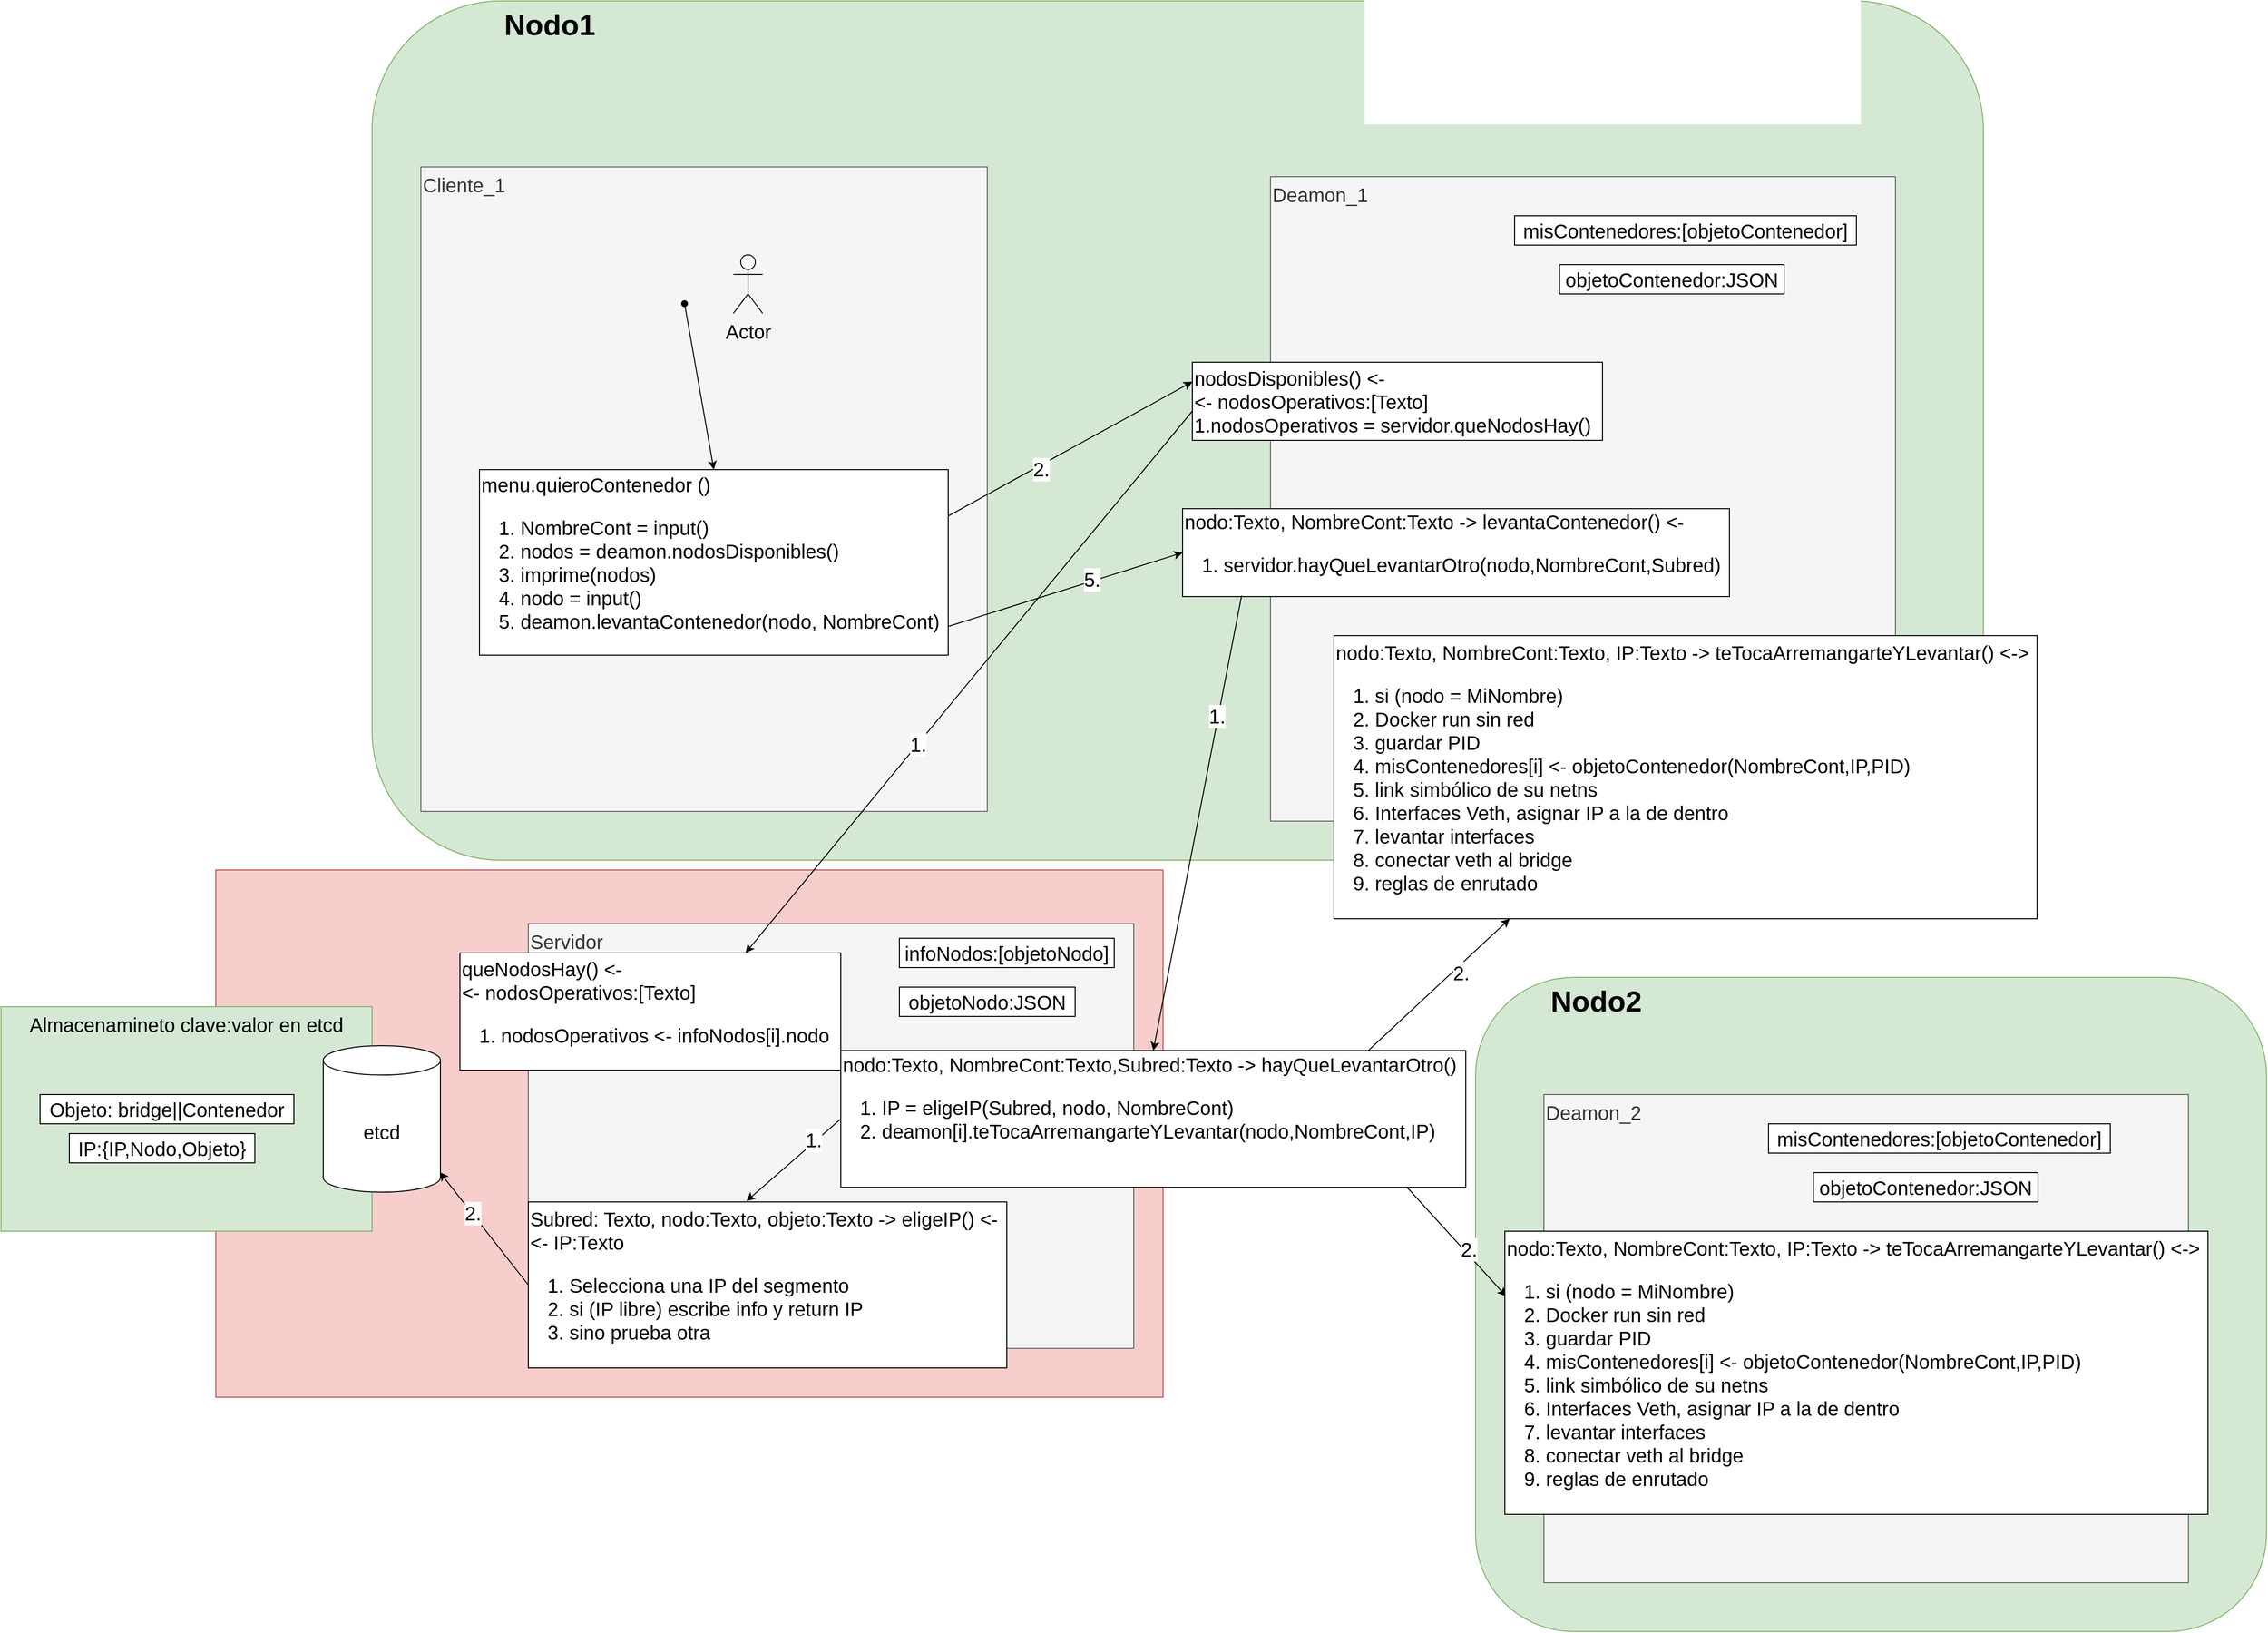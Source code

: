 <mxfile version="16.1.0" type="device"><diagram id="Bo1vm1GtF2s2q9uhik5N" name="Page-1"><mxGraphModel dx="3671" dy="2995" grid="1" gridSize="10" guides="1" tooltips="1" connect="1" arrows="1" fold="1" page="1" pageScale="1" pageWidth="827" pageHeight="1169" math="0" shadow="0"><root><mxCell id="0"/><mxCell id="1" parent="0"/><mxCell id="A93wRpt7AtXZhEI8fUxE-2" value="&amp;nbsp;&amp;nbsp;&amp;nbsp;&amp;nbsp;&amp;nbsp;&amp;nbsp;&amp;nbsp;&amp;nbsp; Nodo2" style="rounded=1;whiteSpace=wrap;html=1;fontSize=30;fillColor=#d5e8d4;strokeColor=#82b366;fontStyle=1;verticalAlign=top;align=left;" vertex="1" parent="1"><mxGeometry x="900" y="610" width="810" height="670" as="geometry"/></mxCell><mxCell id="A93wRpt7AtXZhEI8fUxE-1" value="&amp;nbsp;&amp;nbsp;&amp;nbsp;&amp;nbsp;&amp;nbsp;&amp;nbsp;&amp;nbsp;&amp;nbsp;&amp;nbsp;&amp;nbsp;&amp;nbsp;&amp;nbsp;&amp;nbsp;&amp;nbsp;&amp;nbsp; Nodo1" style="rounded=1;whiteSpace=wrap;html=1;fillColor=#d5e8d4;strokeColor=#82b366;fontSize=30;fontStyle=1;verticalAlign=top;align=left;" vertex="1" parent="1"><mxGeometry x="-230" y="-390" width="1650" height="880" as="geometry"/></mxCell><mxCell id="9ApNLY9pNHgR_KQC-bFs-1" value="" style="rounded=0;whiteSpace=wrap;html=1;fillColor=#f8cecc;strokeColor=#b85450;" parent="1" vertex="1"><mxGeometry x="-390" y="500" width="970" height="540" as="geometry"/></mxCell><mxCell id="9ApNLY9pNHgR_KQC-bFs-2" value="Cliente_1" style="rounded=0;whiteSpace=wrap;html=1;fillColor=#f5f5f5;fontColor=#333333;strokeColor=#666666;fontSize=20;align=left;horizontal=1;verticalAlign=top;" parent="1" vertex="1"><mxGeometry x="-180" y="-220" width="580" height="660" as="geometry"/></mxCell><mxCell id="9ApNLY9pNHgR_KQC-bFs-3" value="Deamon_1" style="rounded=0;whiteSpace=wrap;html=1;fillColor=#f5f5f5;fontColor=#333333;strokeColor=#666666;fontSize=20;align=left;horizontal=1;verticalAlign=top;" parent="1" vertex="1"><mxGeometry x="690" y="-210" width="640" height="660" as="geometry"/></mxCell><mxCell id="9ApNLY9pNHgR_KQC-bFs-4" value="Deamon_2" style="rounded=0;whiteSpace=wrap;html=1;fillColor=#f5f5f5;fontColor=#333333;strokeColor=#666666;fontSize=20;align=left;horizontal=1;verticalAlign=top;" parent="1" vertex="1"><mxGeometry x="970" y="730" width="660" height="500" as="geometry"/></mxCell><mxCell id="9ApNLY9pNHgR_KQC-bFs-6" value="Servidor" style="rounded=0;whiteSpace=wrap;html=1;fillColor=#f5f5f5;fontColor=#333333;strokeColor=#666666;fontSize=20;align=left;horizontal=1;verticalAlign=top;" parent="1" vertex="1"><mxGeometry x="-70" y="555" width="620" height="435" as="geometry"/></mxCell><mxCell id="9ApNLY9pNHgR_KQC-bFs-7" value="&lt;div&gt;menu.quieroContenedor ()&lt;/div&gt;&lt;div&gt;&lt;ol&gt;&lt;li&gt;NombreCont = input()&lt;/li&gt;&lt;li&gt;nodos = deamon.nodosDisponibles()&lt;/li&gt;&lt;li&gt;imprime(nodos)&lt;/li&gt;&lt;li&gt;nodo = input()&lt;/li&gt;&lt;li&gt;deamon.levantaContenedor(nodo, NombreCont)&lt;br&gt;&lt;/li&gt;&lt;/ol&gt;&lt;/div&gt;" style="rounded=0;whiteSpace=wrap;html=1;fontSize=20;autosize=1;align=left;" parent="1" vertex="1"><mxGeometry x="-120" y="90" width="480" height="190" as="geometry"/></mxCell><mxCell id="9ApNLY9pNHgR_KQC-bFs-20" value="&lt;div&gt;queNodosHay() &amp;lt;-&lt;/div&gt;&lt;div&gt;&amp;lt;- nodosOperativos:[Texto]&lt;/div&gt;&lt;div&gt;&lt;ol&gt;&lt;li&gt;nodosOperativos &amp;lt;- infoNodos[i].nodo&lt;br&gt;&lt;/li&gt;&lt;/ol&gt;&lt;/div&gt;" style="rounded=0;whiteSpace=wrap;html=1;fontSize=20;autosize=1;align=left;" parent="1" vertex="1"><mxGeometry x="-140" y="585" width="390" height="120" as="geometry"/></mxCell><mxCell id="9ApNLY9pNHgR_KQC-bFs-23" value="&lt;div&gt;nodo:Texto, NombreCont:Texto -&amp;gt; levantaContenedor() &amp;lt;-&lt;/div&gt;&lt;div&gt;&lt;ol&gt;&lt;li&gt;servidor.hayQueLevantarOtro(nodo,NombreCont,Subred)&lt;br&gt;&lt;/li&gt;&lt;/ol&gt;&lt;/div&gt;" style="rounded=0;whiteSpace=wrap;html=1;fontSize=20;autosize=1;align=left;" parent="1" vertex="1"><mxGeometry x="600" y="130" width="560" height="90" as="geometry"/></mxCell><mxCell id="9ApNLY9pNHgR_KQC-bFs-24" value="&lt;div&gt;nodo:Texto, NombreCont:Texto,Subred:Texto -&amp;gt; hayQueLevantarOtro() &lt;br&gt;&lt;/div&gt;&lt;div&gt;&lt;ol&gt;&lt;li&gt;IP = eligeIP(Subred, nodo, NombreCont)&lt;/li&gt;&lt;li&gt;deamon[i].teTocaArremangarteYLevantar(nodo,NombreCont,IP)&lt;br&gt;&lt;/li&gt;&lt;/ol&gt;&lt;/div&gt;&lt;div&gt;&lt;br&gt;&lt;/div&gt;" style="rounded=0;whiteSpace=wrap;html=1;fontSize=20;autosize=1;align=left;" parent="1" vertex="1"><mxGeometry x="250" y="685" width="640" height="140" as="geometry"/></mxCell><mxCell id="9ApNLY9pNHgR_KQC-bFs-25" value="" style="endArrow=classic;html=1;rounded=0;fontSize=20;exitX=0.999;exitY=0.846;exitDx=0;exitDy=0;entryX=0;entryY=0.5;entryDx=0;entryDy=0;exitPerimeter=0;" parent="1" source="9ApNLY9pNHgR_KQC-bFs-7" target="9ApNLY9pNHgR_KQC-bFs-23" edge="1"><mxGeometry width="50" height="50" relative="1" as="geometry"><mxPoint x="610" y="490" as="sourcePoint"/><mxPoint x="660" y="440" as="targetPoint"/></mxGeometry></mxCell><mxCell id="9ApNLY9pNHgR_KQC-bFs-26" value="5." style="edgeLabel;html=1;align=center;verticalAlign=middle;resizable=0;points=[];fontSize=20;" parent="9ApNLY9pNHgR_KQC-bFs-25" vertex="1" connectable="0"><mxGeometry x="0.235" y="2" relative="1" as="geometry"><mxPoint as="offset"/></mxGeometry></mxCell><mxCell id="9ApNLY9pNHgR_KQC-bFs-27" value="" style="endArrow=classic;html=1;rounded=0;fontSize=20;exitX=0.108;exitY=0.989;exitDx=0;exitDy=0;exitPerimeter=0;entryX=0.5;entryY=0;entryDx=0;entryDy=0;" parent="1" source="9ApNLY9pNHgR_KQC-bFs-23" target="9ApNLY9pNHgR_KQC-bFs-24" edge="1"><mxGeometry width="50" height="50" relative="1" as="geometry"><mxPoint x="610" y="550" as="sourcePoint"/><mxPoint x="660" y="500" as="targetPoint"/></mxGeometry></mxCell><mxCell id="9ApNLY9pNHgR_KQC-bFs-28" value="1." style="edgeLabel;html=1;align=center;verticalAlign=middle;resizable=0;points=[];fontSize=20;" parent="9ApNLY9pNHgR_KQC-bFs-27" vertex="1" connectable="0"><mxGeometry x="-0.473" y="-2" relative="1" as="geometry"><mxPoint as="offset"/></mxGeometry></mxCell><mxCell id="9ApNLY9pNHgR_KQC-bFs-31" value="" style="endArrow=classic;html=1;rounded=0;fontSize=20;exitX=0;exitY=0.5;exitDx=0;exitDy=0;entryX=0.456;entryY=-0.005;entryDx=0;entryDy=0;entryPerimeter=0;" parent="1" source="9ApNLY9pNHgR_KQC-bFs-24" target="mWxSw-eNhDSJomKQJLcw-7" edge="1"><mxGeometry width="50" height="50" relative="1" as="geometry"><mxPoint x="640" y="420" as="sourcePoint"/><mxPoint x="125" y="830" as="targetPoint"/></mxGeometry></mxCell><mxCell id="9ApNLY9pNHgR_KQC-bFs-32" value="1." style="edgeLabel;html=1;align=center;verticalAlign=middle;resizable=0;points=[];fontSize=20;" parent="9ApNLY9pNHgR_KQC-bFs-31" vertex="1" connectable="0"><mxGeometry x="-0.449" y="-3" relative="1" as="geometry"><mxPoint as="offset"/></mxGeometry></mxCell><mxCell id="9ApNLY9pNHgR_KQC-bFs-35" value="&lt;div&gt;nodo:Texto, NombreCont:Texto, IP:Texto -&amp;gt; teTocaArremangarteYLevantar() &amp;lt;-&amp;gt;&lt;/div&gt;&lt;div&gt;&lt;ol&gt;&lt;li&gt;si (nodo = MiNombre)&lt;/li&gt;&lt;li&gt;Docker run sin red&lt;/li&gt;&lt;li&gt;guardar PID&lt;/li&gt;&lt;li&gt;misContenedores[i] &amp;lt;- objetoContenedor(NombreCont,IP,PID)&lt;br&gt;&lt;/li&gt;&lt;li&gt;link simbólico de su netns&lt;/li&gt;&lt;li&gt;Interfaces Veth, asignar IP a la de dentro&lt;/li&gt;&lt;li&gt;levantar interfaces&lt;/li&gt;&lt;li&gt;conectar veth al bridge&lt;/li&gt;&lt;li&gt;reglas de enrutado&lt;/li&gt;&lt;/ol&gt;&lt;/div&gt;" style="rounded=0;whiteSpace=wrap;html=1;fontSize=20;autosize=1;align=left;" parent="1" vertex="1"><mxGeometry x="755" y="260" width="720" height="290" as="geometry"/></mxCell><mxCell id="9ApNLY9pNHgR_KQC-bFs-37" value="" style="endArrow=classic;html=1;rounded=0;fontSize=20;exitX=0.844;exitY=0;exitDx=0;exitDy=0;exitPerimeter=0;entryX=0.25;entryY=1;entryDx=0;entryDy=0;" parent="1" source="9ApNLY9pNHgR_KQC-bFs-24" target="9ApNLY9pNHgR_KQC-bFs-35" edge="1"><mxGeometry width="50" height="50" relative="1" as="geometry"><mxPoint x="770" y="490" as="sourcePoint"/><mxPoint x="820" y="440" as="targetPoint"/></mxGeometry></mxCell><mxCell id="9ApNLY9pNHgR_KQC-bFs-39" value="2." style="edgeLabel;html=1;align=center;verticalAlign=middle;resizable=0;points=[];fontSize=20;" parent="9ApNLY9pNHgR_KQC-bFs-37" vertex="1" connectable="0"><mxGeometry x="0.247" y="-6" relative="1" as="geometry"><mxPoint as="offset"/></mxGeometry></mxCell><mxCell id="9ApNLY9pNHgR_KQC-bFs-38" value="" style="endArrow=classic;html=1;rounded=0;fontSize=20;exitX=0.906;exitY=1;exitDx=0;exitDy=0;exitPerimeter=0;entryX=0.002;entryY=0.23;entryDx=0;entryDy=0;entryPerimeter=0;" parent="1" source="9ApNLY9pNHgR_KQC-bFs-24" target="mWxSw-eNhDSJomKQJLcw-17" edge="1"><mxGeometry width="50" height="50" relative="1" as="geometry"><mxPoint x="770" y="490" as="sourcePoint"/><mxPoint x="934.0" y="865" as="targetPoint"/></mxGeometry></mxCell><mxCell id="9ApNLY9pNHgR_KQC-bFs-40" value="2." style="edgeLabel;html=1;align=center;verticalAlign=middle;resizable=0;points=[];fontSize=20;" parent="9ApNLY9pNHgR_KQC-bFs-38" vertex="1" connectable="0"><mxGeometry x="0.164" y="3" relative="1" as="geometry"><mxPoint x="1" as="offset"/></mxGeometry></mxCell><mxCell id="9ApNLY9pNHgR_KQC-bFs-41" value="" style="endArrow=classic;html=1;rounded=0;fontSize=20;entryX=0.5;entryY=0;entryDx=0;entryDy=0;startArrow=oval;startFill=1;" parent="1" target="9ApNLY9pNHgR_KQC-bFs-7" edge="1"><mxGeometry width="50" height="50" relative="1" as="geometry"><mxPoint x="90" y="-80" as="sourcePoint"/><mxPoint x="90" y="60" as="targetPoint"/></mxGeometry></mxCell><mxCell id="9ApNLY9pNHgR_KQC-bFs-42" value="Actor" style="shape=umlActor;verticalLabelPosition=bottom;verticalAlign=top;html=1;outlineConnect=0;fontSize=20;" parent="1" vertex="1"><mxGeometry x="140" y="-130" width="30" height="60" as="geometry"/></mxCell><mxCell id="9ApNLY9pNHgR_KQC-bFs-43" value="&lt;div&gt;nodosDisponibles() &amp;lt;-&lt;/div&gt;&lt;div&gt;&amp;lt;- nodosOperativos:[Texto]&lt;/div&gt;&lt;div&gt;1.nodosOperativos = servidor.queNodosHay()&lt;br&gt;&lt;/div&gt;" style="rounded=0;whiteSpace=wrap;html=1;fontSize=20;autosize=1;align=left;" parent="1" vertex="1"><mxGeometry x="610" y="-20" width="420" height="80" as="geometry"/></mxCell><mxCell id="9ApNLY9pNHgR_KQC-bFs-44" value="" style="endArrow=classic;html=1;rounded=0;fontSize=20;exitX=0;exitY=0.625;exitDx=0;exitDy=0;exitPerimeter=0;entryX=0.75;entryY=0;entryDx=0;entryDy=0;" parent="1" source="9ApNLY9pNHgR_KQC-bFs-43" target="9ApNLY9pNHgR_KQC-bFs-20" edge="1"><mxGeometry width="50" height="50" relative="1" as="geometry"><mxPoint x="470" y="340" as="sourcePoint"/><mxPoint x="520" y="290" as="targetPoint"/></mxGeometry></mxCell><mxCell id="9ApNLY9pNHgR_KQC-bFs-45" value="1." style="edgeLabel;html=1;align=center;verticalAlign=middle;resizable=0;points=[];fontSize=20;" parent="9ApNLY9pNHgR_KQC-bFs-44" vertex="1" connectable="0"><mxGeometry x="0.229" relative="1" as="geometry"><mxPoint as="offset"/></mxGeometry></mxCell><mxCell id="9ApNLY9pNHgR_KQC-bFs-46" value="" style="endArrow=classic;html=1;rounded=0;fontSize=20;entryX=0;entryY=0.25;entryDx=0;entryDy=0;exitX=1;exitY=0.25;exitDx=0;exitDy=0;" parent="1" source="9ApNLY9pNHgR_KQC-bFs-7" target="9ApNLY9pNHgR_KQC-bFs-43" edge="1"><mxGeometry width="50" height="50" relative="1" as="geometry"><mxPoint x="470" y="370" as="sourcePoint"/><mxPoint x="520" y="320" as="targetPoint"/></mxGeometry></mxCell><mxCell id="9ApNLY9pNHgR_KQC-bFs-47" value="2." style="edgeLabel;html=1;align=center;verticalAlign=middle;resizable=0;points=[];fontSize=20;" parent="9ApNLY9pNHgR_KQC-bFs-46" vertex="1" connectable="0"><mxGeometry x="-0.256" y="-3" relative="1" as="geometry"><mxPoint as="offset"/></mxGeometry></mxCell><mxCell id="mWxSw-eNhDSJomKQJLcw-6" value="&lt;div align=&quot;left&quot;&gt;Almacenamineto clave:valor en etcd&lt;br&gt;&lt;/div&gt;" style="rounded=0;whiteSpace=wrap;html=1;fontSize=20;fillColor=#d5e8d4;strokeColor=#82b366;horizontal=1;verticalAlign=top;" parent="1" vertex="1"><mxGeometry x="-610" y="640" width="380" height="230" as="geometry"/></mxCell><mxCell id="mWxSw-eNhDSJomKQJLcw-7" value="&lt;div&gt;Subred: Texto, nodo:Texto, objeto:Texto -&amp;gt; eligeIP() &amp;lt;-&lt;/div&gt;&lt;div&gt;&amp;lt;- IP:Texto&lt;/div&gt;&lt;div&gt;&lt;ol&gt;&lt;li&gt;Selecciona una IP del segmento&lt;/li&gt;&lt;li&gt;si (IP libre) escribe info y return IP &lt;br&gt;&lt;/li&gt;&lt;li&gt;sino prueba otra&lt;br&gt;&lt;/li&gt;&lt;/ol&gt;&lt;/div&gt;" style="rounded=0;whiteSpace=wrap;html=1;fontSize=20;autosize=1;align=left;" parent="1" vertex="1"><mxGeometry x="-70" y="840" width="490" height="170" as="geometry"/></mxCell><mxCell id="mWxSw-eNhDSJomKQJLcw-8" value="" style="endArrow=classic;html=1;rounded=0;entryX=0.994;entryY=0.863;entryDx=0;entryDy=0;entryPerimeter=0;exitX=0;exitY=0.5;exitDx=0;exitDy=0;" parent="1" source="mWxSw-eNhDSJomKQJLcw-7" target="mWxSw-eNhDSJomKQJLcw-10" edge="1"><mxGeometry width="50" height="50" relative="1" as="geometry"><mxPoint x="110" y="830" as="sourcePoint"/><mxPoint x="-124.94" y="791.03" as="targetPoint"/></mxGeometry></mxCell><mxCell id="mWxSw-eNhDSJomKQJLcw-9" value="&lt;font style=&quot;font-size: 20px&quot;&gt;2.&lt;/font&gt;" style="edgeLabel;html=1;align=center;verticalAlign=middle;resizable=0;points=[];" parent="mWxSw-eNhDSJomKQJLcw-8" vertex="1" connectable="0"><mxGeometry x="0.278" y="-1" relative="1" as="geometry"><mxPoint as="offset"/></mxGeometry></mxCell><mxCell id="mWxSw-eNhDSJomKQJLcw-10" value="etcd" style="shape=cylinder3;whiteSpace=wrap;html=1;boundedLbl=1;backgroundOutline=1;size=15;fontSize=20;" parent="1" vertex="1"><mxGeometry x="-280" y="680" width="120" height="150" as="geometry"/></mxCell><mxCell id="mWxSw-eNhDSJomKQJLcw-11" value="IP:{IP,Nodo,Objeto}" style="rounded=0;whiteSpace=wrap;html=1;fontSize=20;autosize=1;" parent="1" vertex="1"><mxGeometry x="-540" y="770" width="190" height="30" as="geometry"/></mxCell><mxCell id="mWxSw-eNhDSJomKQJLcw-12" value="Objeto: bridge||Contenedor" style="rounded=0;whiteSpace=wrap;html=1;fontSize=20;autosize=1;" parent="1" vertex="1"><mxGeometry x="-570" y="730" width="260" height="30" as="geometry"/></mxCell><mxCell id="mWxSw-eNhDSJomKQJLcw-13" value="infoNodos:[objetoNodo]" style="rounded=0;whiteSpace=wrap;html=1;fontSize=20;autosize=1;" parent="1" vertex="1"><mxGeometry x="310" y="570" width="220" height="30" as="geometry"/></mxCell><mxCell id="mWxSw-eNhDSJomKQJLcw-14" value="objetoNodo:JSON" style="rounded=0;whiteSpace=wrap;html=1;fontSize=20;autosize=1;" parent="1" vertex="1"><mxGeometry x="310" y="620" width="180" height="30" as="geometry"/></mxCell><mxCell id="mWxSw-eNhDSJomKQJLcw-15" value="misContenedores:[objetoContenedor]" style="rounded=0;whiteSpace=wrap;html=1;fontSize=20;autosize=1;" parent="1" vertex="1"><mxGeometry x="940" y="-170" width="350" height="30" as="geometry"/></mxCell><mxCell id="mWxSw-eNhDSJomKQJLcw-16" value="objetoContenedor:JSON" style="rounded=0;whiteSpace=wrap;html=1;fontSize=20;autosize=1;" parent="1" vertex="1"><mxGeometry x="986" y="-120" width="230" height="30" as="geometry"/></mxCell><mxCell id="mWxSw-eNhDSJomKQJLcw-17" value="&lt;div&gt;nodo:Texto, NombreCont:Texto, IP:Texto -&amp;gt; teTocaArremangarteYLevantar() &amp;lt;-&amp;gt;&lt;/div&gt;&lt;div&gt;&lt;ol&gt;&lt;li&gt;si (nodo = MiNombre)&lt;/li&gt;&lt;li&gt;Docker run sin red&lt;/li&gt;&lt;li&gt;guardar PID&lt;/li&gt;&lt;li&gt;misContenedores[i] &amp;lt;- objetoContenedor(NombreCont,IP,PID)&lt;br&gt;&lt;/li&gt;&lt;li&gt;link simbólico de su netns&lt;/li&gt;&lt;li&gt;Interfaces Veth, asignar IP a la de dentro&lt;/li&gt;&lt;li&gt;levantar interfaces&lt;/li&gt;&lt;li&gt;conectar veth al bridge&lt;/li&gt;&lt;li&gt;reglas de enrutado&lt;/li&gt;&lt;/ol&gt;&lt;/div&gt;" style="rounded=0;whiteSpace=wrap;html=1;fontSize=20;autosize=1;align=left;" parent="1" vertex="1"><mxGeometry x="930" y="870" width="720" height="290" as="geometry"/></mxCell><mxCell id="mWxSw-eNhDSJomKQJLcw-18" value="misContenedores:[objetoContenedor]" style="rounded=0;whiteSpace=wrap;html=1;fontSize=20;autosize=1;" parent="1" vertex="1"><mxGeometry x="1200" y="760" width="350" height="30" as="geometry"/></mxCell><mxCell id="mWxSw-eNhDSJomKQJLcw-19" value="objetoContenedor:JSON" style="rounded=0;whiteSpace=wrap;html=1;fontSize=20;autosize=1;" parent="1" vertex="1"><mxGeometry x="1246" y="810" width="230" height="30" as="geometry"/></mxCell></root></mxGraphModel></diagram></mxfile>